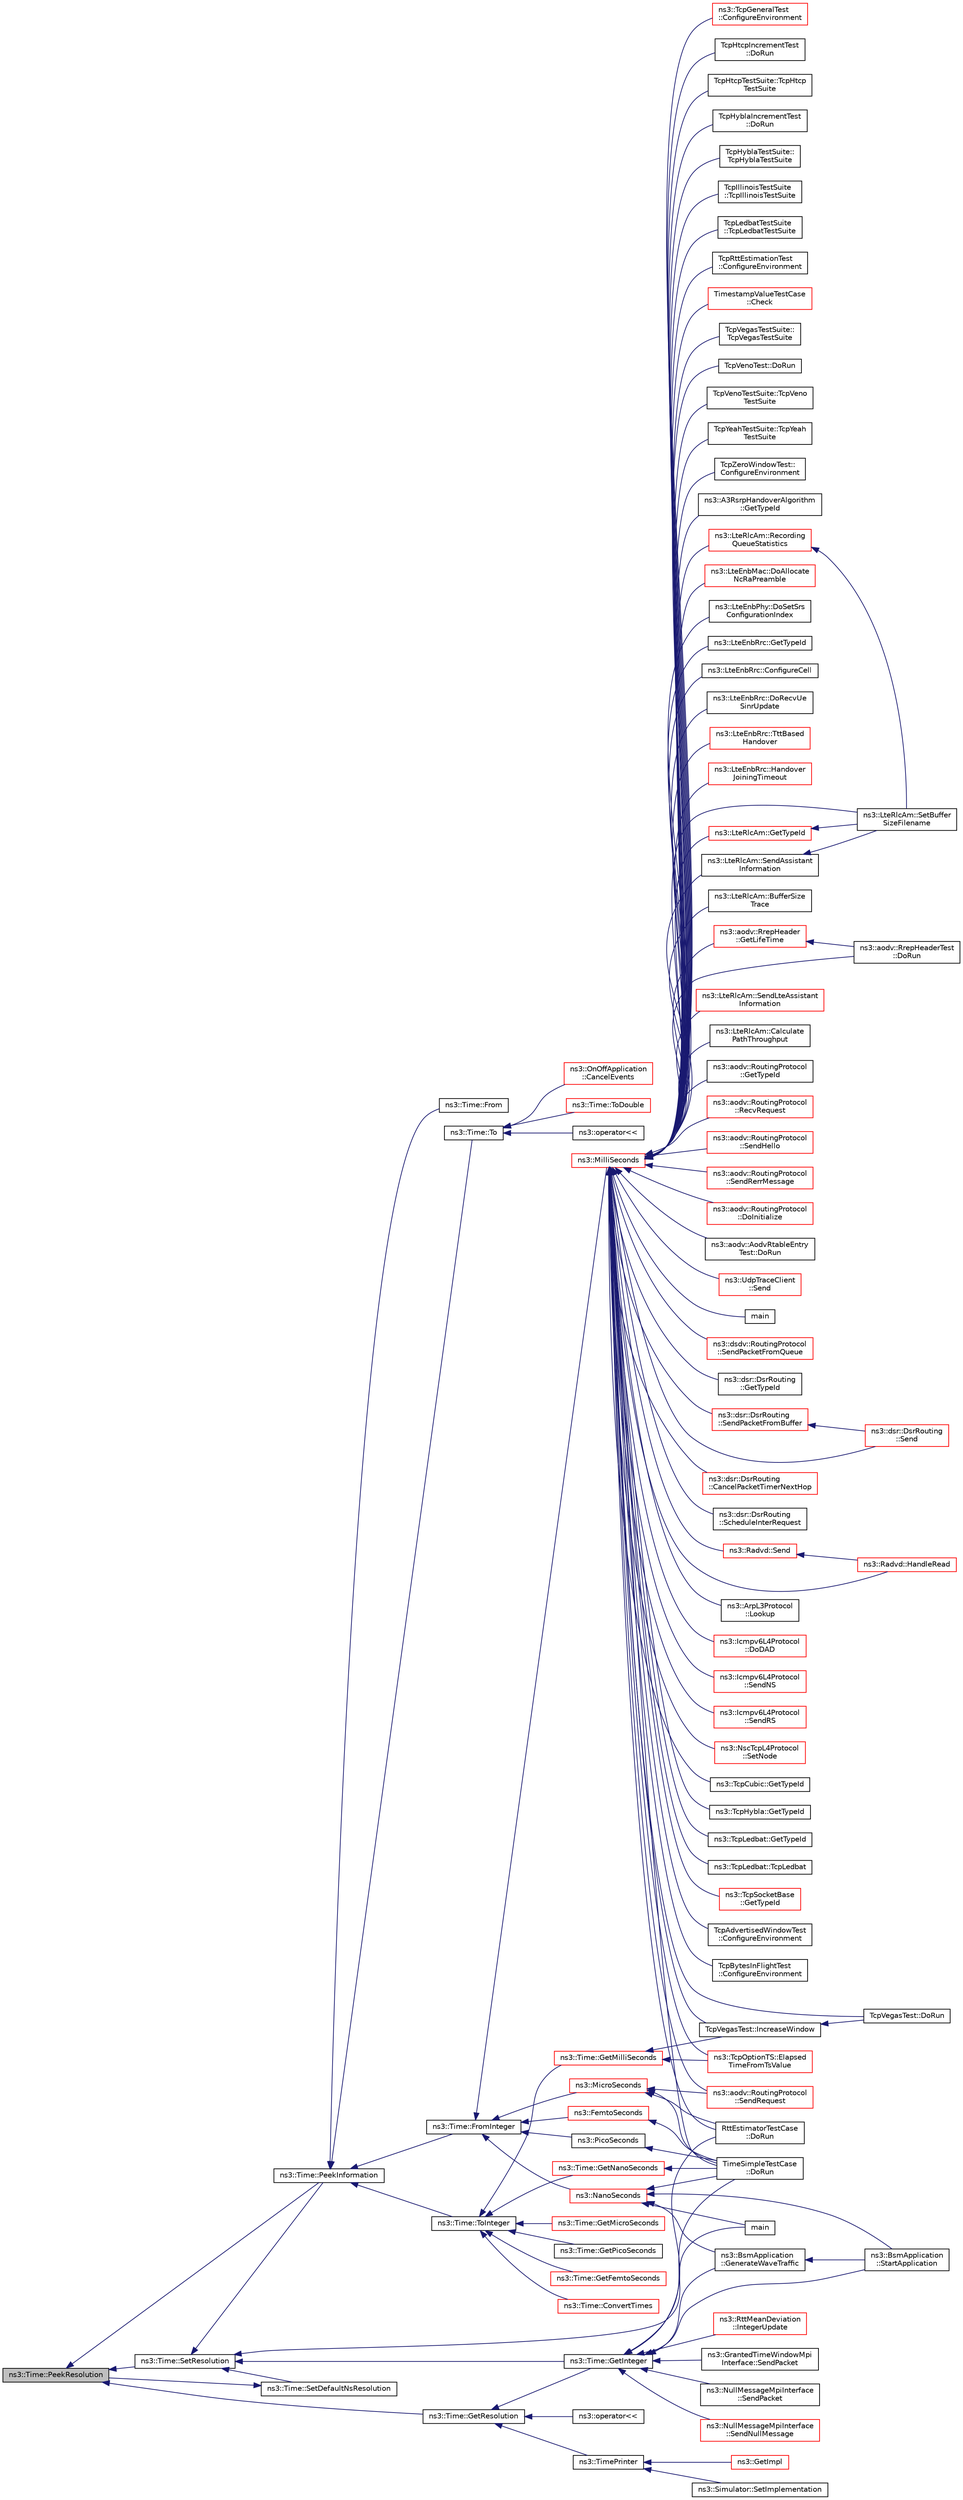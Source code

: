 digraph "ns3::Time::PeekResolution"
{
  edge [fontname="Helvetica",fontsize="10",labelfontname="Helvetica",labelfontsize="10"];
  node [fontname="Helvetica",fontsize="10",shape=record];
  rankdir="LR";
  Node1 [label="ns3::Time::PeekResolution",height=0.2,width=0.4,color="black", fillcolor="grey75", style="filled", fontcolor="black"];
  Node1 -> Node2 [dir="back",color="midnightblue",fontsize="10",style="solid"];
  Node2 [label="ns3::Time::PeekInformation",height=0.2,width=0.4,color="black", fillcolor="white", style="filled",URL="$dc/d04/classns3_1_1Time.html#a0b023c55c20582aa7c1781aacf128034"];
  Node2 -> Node3 [dir="back",color="midnightblue",fontsize="10",style="solid"];
  Node3 [label="ns3::Time::FromInteger",height=0.2,width=0.4,color="black", fillcolor="white", style="filled",URL="$dc/d04/classns3_1_1Time.html#a3e742c67b2764e75ff95f9b754d43fe9"];
  Node3 -> Node4 [dir="back",color="midnightblue",fontsize="10",style="solid"];
  Node4 [label="ns3::MilliSeconds",height=0.2,width=0.4,color="red", fillcolor="white", style="filled",URL="$d1/dec/group__timecivil.html#gaf26127cf4571146b83a92ee18679c7a9"];
  Node4 -> Node5 [dir="back",color="midnightblue",fontsize="10",style="solid"];
  Node5 [label="ns3::aodv::RrepHeader\l::GetLifeTime",height=0.2,width=0.4,color="red", fillcolor="white", style="filled",URL="$df/d54/classns3_1_1aodv_1_1RrepHeader.html#a00d049d8a26e6c3de8e1b62bda522a26"];
  Node5 -> Node6 [dir="back",color="midnightblue",fontsize="10",style="solid"];
  Node6 [label="ns3::aodv::RrepHeaderTest\l::DoRun",height=0.2,width=0.4,color="black", fillcolor="white", style="filled",URL="$d8/d49/structns3_1_1aodv_1_1RrepHeaderTest.html#a738960399e10020c091c3b87085f16cd",tooltip="Implementation to actually run this TestCase. "];
  Node4 -> Node7 [dir="back",color="midnightblue",fontsize="10",style="solid"];
  Node7 [label="ns3::aodv::RoutingProtocol\l::GetTypeId",height=0.2,width=0.4,color="black", fillcolor="white", style="filled",URL="$db/dd0/classns3_1_1aodv_1_1RoutingProtocol.html#a430a9cb799a51fc76e8e1580edf5f413"];
  Node4 -> Node8 [dir="back",color="midnightblue",fontsize="10",style="solid"];
  Node8 [label="ns3::aodv::RoutingProtocol\l::SendRequest",height=0.2,width=0.4,color="red", fillcolor="white", style="filled",URL="$db/dd0/classns3_1_1aodv_1_1RoutingProtocol.html#a483f8df4d7855b2a71e506f665ca0828",tooltip="Send RREQ. "];
  Node4 -> Node9 [dir="back",color="midnightblue",fontsize="10",style="solid"];
  Node9 [label="ns3::aodv::RoutingProtocol\l::RecvRequest",height=0.2,width=0.4,color="red", fillcolor="white", style="filled",URL="$db/dd0/classns3_1_1aodv_1_1RoutingProtocol.html#adc8555f0e1e8ba05ea80a412b412d064",tooltip="Receive RREQ. "];
  Node4 -> Node10 [dir="back",color="midnightblue",fontsize="10",style="solid"];
  Node10 [label="ns3::aodv::RoutingProtocol\l::SendHello",height=0.2,width=0.4,color="red", fillcolor="white", style="filled",URL="$db/dd0/classns3_1_1aodv_1_1RoutingProtocol.html#a1b772ee4eda1d3dae376dac6926c0dcf",tooltip="Send hello. "];
  Node4 -> Node11 [dir="back",color="midnightblue",fontsize="10",style="solid"];
  Node11 [label="ns3::aodv::RoutingProtocol\l::SendRerrMessage",height=0.2,width=0.4,color="red", fillcolor="white", style="filled",URL="$db/dd0/classns3_1_1aodv_1_1RoutingProtocol.html#abc216040fe7b7ac100ea7bf2ce9a0bdb",tooltip="Forward RERR. "];
  Node4 -> Node12 [dir="back",color="midnightblue",fontsize="10",style="solid"];
  Node12 [label="ns3::aodv::RoutingProtocol\l::DoInitialize",height=0.2,width=0.4,color="red", fillcolor="white", style="filled",URL="$db/dd0/classns3_1_1aodv_1_1RoutingProtocol.html#ae42c9385e8ede77f42fdb575e26ef880"];
  Node4 -> Node6 [dir="back",color="midnightblue",fontsize="10",style="solid"];
  Node4 -> Node13 [dir="back",color="midnightblue",fontsize="10",style="solid"];
  Node13 [label="ns3::aodv::AodvRtableEntry\lTest::DoRun",height=0.2,width=0.4,color="black", fillcolor="white", style="filled",URL="$d1/de6/structns3_1_1aodv_1_1AodvRtableEntryTest.html#ad1739d41fc9618c26b8c43e9ad45a60b",tooltip="Implementation to actually run this TestCase. "];
  Node4 -> Node14 [dir="back",color="midnightblue",fontsize="10",style="solid"];
  Node14 [label="ns3::UdpTraceClient\l::Send",height=0.2,width=0.4,color="red", fillcolor="white", style="filled",URL="$d4/d5a/structns3_1_1UdpTraceClient.html#a050aa4d5fea933c1093099846259f6ce",tooltip="Send a packet. "];
  Node4 -> Node15 [dir="back",color="midnightblue",fontsize="10",style="solid"];
  Node15 [label="main",height=0.2,width=0.4,color="black", fillcolor="white", style="filled",URL="$d0/d88/csma-bridge-one-hop_8cc.html#a0ddf1224851353fc92bfbff6f499fa97"];
  Node4 -> Node16 [dir="back",color="midnightblue",fontsize="10",style="solid"];
  Node16 [label="TimeSimpleTestCase\l::DoRun",height=0.2,width=0.4,color="black", fillcolor="white", style="filled",URL="$d7/d25/classTimeSimpleTestCase.html#a4420daddc0f37503638626397ec83f41",tooltip="Implementation to actually run this TestCase. "];
  Node4 -> Node17 [dir="back",color="midnightblue",fontsize="10",style="solid"];
  Node17 [label="ns3::dsdv::RoutingProtocol\l::SendPacketFromQueue",height=0.2,width=0.4,color="red", fillcolor="white", style="filled",URL="$de/dca/classns3_1_1dsdv_1_1RoutingProtocol.html#a9359912928dc5b8dc851366a78c0cc8c"];
  Node4 -> Node18 [dir="back",color="midnightblue",fontsize="10",style="solid"];
  Node18 [label="ns3::dsr::DsrRouting\l::GetTypeId",height=0.2,width=0.4,color="black", fillcolor="white", style="filled",URL="$df/d32/classns3_1_1dsr_1_1DsrRouting.html#add1c578a2b05d4e9bdd3d983b2e3b4ae",tooltip="Get the type identificator. "];
  Node4 -> Node19 [dir="back",color="midnightblue",fontsize="10",style="solid"];
  Node19 [label="ns3::dsr::DsrRouting\l::Send",height=0.2,width=0.4,color="red", fillcolor="white", style="filled",URL="$df/d32/classns3_1_1dsr_1_1DsrRouting.html#af67eeb07193d10db8308cb4ecbe08b02",tooltip="This function is called by higher layer protocol when sending packets. "];
  Node4 -> Node20 [dir="back",color="midnightblue",fontsize="10",style="solid"];
  Node20 [label="ns3::dsr::DsrRouting\l::SendPacketFromBuffer",height=0.2,width=0.4,color="red", fillcolor="white", style="filled",URL="$df/d32/classns3_1_1dsr_1_1DsrRouting.html#a1a862a16f3a5527f9425763864ac3e80",tooltip="This function is responsible for sending out data packets when have route, if no route found..."];
  Node20 -> Node19 [dir="back",color="midnightblue",fontsize="10",style="solid"];
  Node4 -> Node21 [dir="back",color="midnightblue",fontsize="10",style="solid"];
  Node21 [label="ns3::dsr::DsrRouting\l::CancelPacketTimerNextHop",height=0.2,width=0.4,color="red", fillcolor="white", style="filled",URL="$df/d32/classns3_1_1dsr_1_1DsrRouting.html#a215e6fcab10ee0d744a657f0af2695c6",tooltip="Cancel the packet retransmission timer for a all maintenance entries with nextHop address..."];
  Node4 -> Node22 [dir="back",color="midnightblue",fontsize="10",style="solid"];
  Node22 [label="ns3::dsr::DsrRouting\l::ScheduleInterRequest",height=0.2,width=0.4,color="black", fillcolor="white", style="filled",URL="$df/d32/classns3_1_1dsr_1_1DsrRouting.html#a03175efa8103d392d90298f2d8985a29",tooltip="Schedule the intermediate route request. "];
  Node4 -> Node23 [dir="back",color="midnightblue",fontsize="10",style="solid"];
  Node23 [label="ns3::Radvd::Send",height=0.2,width=0.4,color="red", fillcolor="white", style="filled",URL="$d5/dd8/classns3_1_1Radvd.html#a2dc4914b58690eaef190f38726d69bb2",tooltip="Send a packet. "];
  Node23 -> Node24 [dir="back",color="midnightblue",fontsize="10",style="solid"];
  Node24 [label="ns3::Radvd::HandleRead",height=0.2,width=0.4,color="red", fillcolor="white", style="filled",URL="$d5/dd8/classns3_1_1Radvd.html#a75cc828bc07117551ab886d986590045",tooltip="Handle received packet, especially router solicitation. "];
  Node4 -> Node24 [dir="back",color="midnightblue",fontsize="10",style="solid"];
  Node4 -> Node25 [dir="back",color="midnightblue",fontsize="10",style="solid"];
  Node25 [label="ns3::ArpL3Protocol\l::Lookup",height=0.2,width=0.4,color="black", fillcolor="white", style="filled",URL="$de/d05/classns3_1_1ArpL3Protocol.html#a11df282c1ae9cd812160b309fafc73d1",tooltip="Perform an ARP lookup. "];
  Node4 -> Node26 [dir="back",color="midnightblue",fontsize="10",style="solid"];
  Node26 [label="ns3::Icmpv6L4Protocol\l::DoDAD",height=0.2,width=0.4,color="red", fillcolor="white", style="filled",URL="$d7/d1d/classns3_1_1Icmpv6L4Protocol.html#a926ea8e638e30cee8c3c17d4141f3f58",tooltip="Do the Duplication Address Detection (DAD). It consists in sending a NS with our IPv6 as target..."];
  Node4 -> Node27 [dir="back",color="midnightblue",fontsize="10",style="solid"];
  Node27 [label="ns3::Icmpv6L4Protocol\l::SendNS",height=0.2,width=0.4,color="red", fillcolor="white", style="filled",URL="$d7/d1d/classns3_1_1Icmpv6L4Protocol.html#aacd8a4ff185f48e74f4c4b8dc0da4398",tooltip="Send a Neighbor Solicitation. "];
  Node4 -> Node28 [dir="back",color="midnightblue",fontsize="10",style="solid"];
  Node28 [label="ns3::Icmpv6L4Protocol\l::SendRS",height=0.2,width=0.4,color="red", fillcolor="white", style="filled",URL="$d7/d1d/classns3_1_1Icmpv6L4Protocol.html#aaf09883d79f1a055df31d23089a0ea3b",tooltip="Send a Router Solicitation. "];
  Node4 -> Node29 [dir="back",color="midnightblue",fontsize="10",style="solid"];
  Node29 [label="ns3::NscTcpL4Protocol\l::SetNode",height=0.2,width=0.4,color="red", fillcolor="white", style="filled",URL="$dd/dfe/classns3_1_1NscTcpL4Protocol.html#a4ed1c16d77da3bc0154c71f623a0f445"];
  Node4 -> Node30 [dir="back",color="midnightblue",fontsize="10",style="solid"];
  Node30 [label="ns3::TcpCubic::GetTypeId",height=0.2,width=0.4,color="black", fillcolor="white", style="filled",URL="$d3/dc3/classns3_1_1TcpCubic.html#ad27bba0e96569c29fcd76e7926e96e75",tooltip="Get the type ID. "];
  Node4 -> Node31 [dir="back",color="midnightblue",fontsize="10",style="solid"];
  Node31 [label="ns3::TcpHybla::GetTypeId",height=0.2,width=0.4,color="black", fillcolor="white", style="filled",URL="$d6/def/classns3_1_1TcpHybla.html#ab0713a818be55782fe433232f5cbc412",tooltip="Get the type ID. "];
  Node4 -> Node32 [dir="back",color="midnightblue",fontsize="10",style="solid"];
  Node32 [label="ns3::TcpLedbat::GetTypeId",height=0.2,width=0.4,color="black", fillcolor="white", style="filled",URL="$dc/d18/classns3_1_1TcpLedbat.html#a3b7785bb378bd0af12ac9d2f9af330db",tooltip="Get the type ID. "];
  Node4 -> Node33 [dir="back",color="midnightblue",fontsize="10",style="solid"];
  Node33 [label="ns3::TcpLedbat::TcpLedbat",height=0.2,width=0.4,color="black", fillcolor="white", style="filled",URL="$dc/d18/classns3_1_1TcpLedbat.html#a8ce24fa585b0a39bd74faec66d6ae3d8"];
  Node4 -> Node34 [dir="back",color="midnightblue",fontsize="10",style="solid"];
  Node34 [label="ns3::TcpOptionTS::Elapsed\lTimeFromTsValue",height=0.2,width=0.4,color="red", fillcolor="white", style="filled",URL="$d0/dbe/classns3_1_1TcpOptionTS.html#a43934610282898ab9631acb58f2bd35e",tooltip="Estimate the Time elapsed from a TS echo value. "];
  Node4 -> Node35 [dir="back",color="midnightblue",fontsize="10",style="solid"];
  Node35 [label="ns3::TcpSocketBase\l::GetTypeId",height=0.2,width=0.4,color="red", fillcolor="white", style="filled",URL="$d1/d45/classns3_1_1TcpSocketBase.html#a7aa3d6dfe929e6b61ead2217bc5a646a",tooltip="Get the type ID. "];
  Node4 -> Node36 [dir="back",color="midnightblue",fontsize="10",style="solid"];
  Node36 [label="RttEstimatorTestCase\l::DoRun",height=0.2,width=0.4,color="black", fillcolor="white", style="filled",URL="$dc/dc8/classRttEstimatorTestCase.html#a0f7b32f862450cf750923c9be8ec0918",tooltip="Implementation to actually run this TestCase. "];
  Node4 -> Node37 [dir="back",color="midnightblue",fontsize="10",style="solid"];
  Node37 [label="TcpAdvertisedWindowTest\l::ConfigureEnvironment",height=0.2,width=0.4,color="black", fillcolor="white", style="filled",URL="$d2/dd3/classTcpAdvertisedWindowTest.html#a32f6b3ef9a883c098a69ed55dbf21630",tooltip="Change the configuration of the evironment. "];
  Node4 -> Node38 [dir="back",color="midnightblue",fontsize="10",style="solid"];
  Node38 [label="TcpBytesInFlightTest\l::ConfigureEnvironment",height=0.2,width=0.4,color="black", fillcolor="white", style="filled",URL="$d7/d15/classTcpBytesInFlightTest.html#a09c98c951bad56eff605cffc7f52081d",tooltip="Configure the test. "];
  Node4 -> Node39 [dir="back",color="midnightblue",fontsize="10",style="solid"];
  Node39 [label="ns3::TcpGeneralTest\l::ConfigureEnvironment",height=0.2,width=0.4,color="red", fillcolor="white", style="filled",URL="$d2/dfd/classns3_1_1TcpGeneralTest.html#abd4e42807a8d2b13dcd207131af12c3b",tooltip="Change the configuration of the evironment. "];
  Node4 -> Node40 [dir="back",color="midnightblue",fontsize="10",style="solid"];
  Node40 [label="TcpHtcpIncrementTest\l::DoRun",height=0.2,width=0.4,color="black", fillcolor="white", style="filled",URL="$d3/d15/classTcpHtcpIncrementTest.html#a0fa1bb539a4ff1b134949e80608d0ffa",tooltip="Since the calculation depends on the throughput and its associated timing, we schedule a few exact ev..."];
  Node4 -> Node41 [dir="back",color="midnightblue",fontsize="10",style="solid"];
  Node41 [label="TcpHtcpTestSuite::TcpHtcp\lTestSuite",height=0.2,width=0.4,color="black", fillcolor="white", style="filled",URL="$dc/d2f/classTcpHtcpTestSuite.html#a194239641e79f73ec775fc415d8119a2"];
  Node4 -> Node42 [dir="back",color="midnightblue",fontsize="10",style="solid"];
  Node42 [label="TcpHyblaIncrementTest\l::DoRun",height=0.2,width=0.4,color="black", fillcolor="white", style="filled",URL="$d9/d57/classTcpHyblaIncrementTest.html#a22a9600b99784b480e1b615803cf9b1c",tooltip="Implementation to actually run this TestCase. "];
  Node4 -> Node43 [dir="back",color="midnightblue",fontsize="10",style="solid"];
  Node43 [label="TcpHyblaTestSuite::\lTcpHyblaTestSuite",height=0.2,width=0.4,color="black", fillcolor="white", style="filled",URL="$d9/d29/classTcpHyblaTestSuite.html#ab0c48cf5f9b61f77e97fd137fe237779"];
  Node4 -> Node44 [dir="back",color="midnightblue",fontsize="10",style="solid"];
  Node44 [label="TcpIllinoisTestSuite\l::TcpIllinoisTestSuite",height=0.2,width=0.4,color="black", fillcolor="white", style="filled",URL="$d8/d67/classTcpIllinoisTestSuite.html#ac6cc20371834fd97087dc973fd117599"];
  Node4 -> Node45 [dir="back",color="midnightblue",fontsize="10",style="solid"];
  Node45 [label="TcpLedbatTestSuite\l::TcpLedbatTestSuite",height=0.2,width=0.4,color="black", fillcolor="white", style="filled",URL="$db/dfc/classTcpLedbatTestSuite.html#ace7bd1462f5b773fb3c628f84c5063e9"];
  Node4 -> Node46 [dir="back",color="midnightblue",fontsize="10",style="solid"];
  Node46 [label="TcpRttEstimationTest\l::ConfigureEnvironment",height=0.2,width=0.4,color="black", fillcolor="white", style="filled",URL="$dc/deb/classTcpRttEstimationTest.html#a2f03b64bf5e45e2c66446fe8887685a2",tooltip="Change the configuration of the evironment. "];
  Node4 -> Node47 [dir="back",color="midnightblue",fontsize="10",style="solid"];
  Node47 [label="TimestampValueTestCase\l::Check",height=0.2,width=0.4,color="red", fillcolor="white", style="filled",URL="$df/df9/classTimestampValueTestCase.html#acde3ba3966f65c93c76c2ea6fb412216",tooltip="Perform the test checks. "];
  Node4 -> Node48 [dir="back",color="midnightblue",fontsize="10",style="solid"];
  Node48 [label="TcpVegasTest::DoRun",height=0.2,width=0.4,color="black", fillcolor="white", style="filled",URL="$df/d88/classTcpVegasTest.html#a00eaa735d1666ec15d51ad98cf584087",tooltip="Implementation to actually run this TestCase. "];
  Node4 -> Node49 [dir="back",color="midnightblue",fontsize="10",style="solid"];
  Node49 [label="TcpVegasTest::IncreaseWindow",height=0.2,width=0.4,color="black", fillcolor="white", style="filled",URL="$df/d88/classTcpVegasTest.html#a87d311143a7c0f4d91624641965b1ced",tooltip="Increases the TCP window. "];
  Node49 -> Node48 [dir="back",color="midnightblue",fontsize="10",style="solid"];
  Node4 -> Node50 [dir="back",color="midnightblue",fontsize="10",style="solid"];
  Node50 [label="TcpVegasTestSuite::\lTcpVegasTestSuite",height=0.2,width=0.4,color="black", fillcolor="white", style="filled",URL="$d7/d8e/classTcpVegasTestSuite.html#a29c09d70112ba279c65c1950fd9d8f31"];
  Node4 -> Node51 [dir="back",color="midnightblue",fontsize="10",style="solid"];
  Node51 [label="TcpVenoTest::DoRun",height=0.2,width=0.4,color="black", fillcolor="white", style="filled",URL="$db/d48/classTcpVenoTest.html#ac9a8c938515295419b597b999c724100",tooltip="Implementation to actually run this TestCase. "];
  Node4 -> Node52 [dir="back",color="midnightblue",fontsize="10",style="solid"];
  Node52 [label="TcpVenoTestSuite::TcpVeno\lTestSuite",height=0.2,width=0.4,color="black", fillcolor="white", style="filled",URL="$df/d2c/classTcpVenoTestSuite.html#aa0e2d08bba1842a251573e2641358c23"];
  Node4 -> Node53 [dir="back",color="midnightblue",fontsize="10",style="solid"];
  Node53 [label="TcpYeahTestSuite::TcpYeah\lTestSuite",height=0.2,width=0.4,color="black", fillcolor="white", style="filled",URL="$da/d6f/classTcpYeahTestSuite.html#a10fa514fc988f5ebc4b00c4bc9e34b48"];
  Node4 -> Node54 [dir="back",color="midnightblue",fontsize="10",style="solid"];
  Node54 [label="TcpZeroWindowTest::\lConfigureEnvironment",height=0.2,width=0.4,color="black", fillcolor="white", style="filled",URL="$d1/db9/classTcpZeroWindowTest.html#ac5468dca75edd6211d8edb9e5104b405",tooltip="Change the configuration of the evironment. "];
  Node4 -> Node55 [dir="back",color="midnightblue",fontsize="10",style="solid"];
  Node55 [label="ns3::A3RsrpHandoverAlgorithm\l::GetTypeId",height=0.2,width=0.4,color="black", fillcolor="white", style="filled",URL="$d4/d3b/classns3_1_1A3RsrpHandoverAlgorithm.html#a360823d5e9ad02bb52aa7cb15b54c582"];
  Node4 -> Node56 [dir="back",color="midnightblue",fontsize="10",style="solid"];
  Node56 [label="ns3::LteEnbMac::DoAllocate\lNcRaPreamble",height=0.2,width=0.4,color="red", fillcolor="white", style="filled",URL="$d5/d3a/classns3_1_1LteEnbMac.html#ac4fcd278ef3da6ee6d070f9d990428db"];
  Node4 -> Node57 [dir="back",color="midnightblue",fontsize="10",style="solid"];
  Node57 [label="ns3::LteEnbPhy::DoSetSrs\lConfigurationIndex",height=0.2,width=0.4,color="black", fillcolor="white", style="filled",URL="$d3/d51/classns3_1_1LteEnbPhy.html#a653797be2decd49ea8ccd35c79678e18"];
  Node4 -> Node58 [dir="back",color="midnightblue",fontsize="10",style="solid"];
  Node58 [label="ns3::LteEnbRrc::GetTypeId",height=0.2,width=0.4,color="black", fillcolor="white", style="filled",URL="$de/d65/classns3_1_1LteEnbRrc.html#a190eb3b4dd8f551a205878eceddac013"];
  Node4 -> Node59 [dir="back",color="midnightblue",fontsize="10",style="solid"];
  Node59 [label="ns3::LteEnbRrc::ConfigureCell",height=0.2,width=0.4,color="black", fillcolor="white", style="filled",URL="$de/d65/classns3_1_1LteEnbRrc.html#a28baabf29624b37f55d017665be407c0",tooltip="Configure cell-specific parameters. "];
  Node4 -> Node60 [dir="back",color="midnightblue",fontsize="10",style="solid"];
  Node60 [label="ns3::LteEnbRrc::DoRecvUe\lSinrUpdate",height=0.2,width=0.4,color="black", fillcolor="white", style="filled",URL="$de/d65/classns3_1_1LteEnbRrc.html#a115b66a977332492cc0dd6c3703dea2c"];
  Node4 -> Node61 [dir="back",color="midnightblue",fontsize="10",style="solid"];
  Node61 [label="ns3::LteEnbRrc::TttBased\lHandover",height=0.2,width=0.4,color="red", fillcolor="white", style="filled",URL="$de/d65/classns3_1_1LteEnbRrc.html#a3f879b8dee06a9daf27e4c1b9f2a9099"];
  Node4 -> Node62 [dir="back",color="midnightblue",fontsize="10",style="solid"];
  Node62 [label="ns3::LteEnbRrc::Handover\lJoiningTimeout",height=0.2,width=0.4,color="red", fillcolor="white", style="filled",URL="$de/d65/classns3_1_1LteEnbRrc.html#a8374075a52ca40290d3f15e253ef94ff"];
  Node4 -> Node63 [dir="back",color="midnightblue",fontsize="10",style="solid"];
  Node63 [label="ns3::LteRlcAm::GetTypeId",height=0.2,width=0.4,color="red", fillcolor="white", style="filled",URL="$d0/d4c/classns3_1_1LteRlcAm.html#a28143176a465769583d9db0b4b36b91b"];
  Node63 -> Node64 [dir="back",color="midnightblue",fontsize="10",style="solid"];
  Node64 [label="ns3::LteRlcAm::SetBuffer\lSizeFilename",height=0.2,width=0.4,color="black", fillcolor="white", style="filled",URL="$d0/d4c/classns3_1_1LteRlcAm.html#a8dc824904cb52c426acc6b778c05eab5"];
  Node4 -> Node65 [dir="back",color="midnightblue",fontsize="10",style="solid"];
  Node65 [label="ns3::LteRlcAm::BufferSize\lTrace",height=0.2,width=0.4,color="black", fillcolor="white", style="filled",URL="$d0/d4c/classns3_1_1LteRlcAm.html#add3deab7ad7c96b571cea35aa28308c5"];
  Node4 -> Node64 [dir="back",color="midnightblue",fontsize="10",style="solid"];
  Node4 -> Node66 [dir="back",color="midnightblue",fontsize="10",style="solid"];
  Node66 [label="ns3::LteRlcAm::SendAssistant\lInformation",height=0.2,width=0.4,color="black", fillcolor="white", style="filled",URL="$d0/d4c/classns3_1_1LteRlcAm.html#a2be4deb8b579e4cc90ed97a0f79f7db7"];
  Node66 -> Node64 [dir="back",color="midnightblue",fontsize="10",style="solid"];
  Node4 -> Node67 [dir="back",color="midnightblue",fontsize="10",style="solid"];
  Node67 [label="ns3::LteRlcAm::SendLteAssistant\lInformation",height=0.2,width=0.4,color="red", fillcolor="white", style="filled",URL="$d0/d4c/classns3_1_1LteRlcAm.html#a5aae277d58b87abb89b62464ea6e7d9e"];
  Node4 -> Node68 [dir="back",color="midnightblue",fontsize="10",style="solid"];
  Node68 [label="ns3::LteRlcAm::Calculate\lPathThroughput",height=0.2,width=0.4,color="black", fillcolor="white", style="filled",URL="$d0/d4c/classns3_1_1LteRlcAm.html#ab0667dd0c5a687aeb730b0cdbcf25822"];
  Node4 -> Node69 [dir="back",color="midnightblue",fontsize="10",style="solid"];
  Node69 [label="ns3::LteRlcAm::Recording\lQueueStatistics",height=0.2,width=0.4,color="red", fillcolor="white", style="filled",URL="$d0/d4c/classns3_1_1LteRlcAm.html#a68bcab2d7b245b5efacac3198ef78ba2"];
  Node69 -> Node64 [dir="back",color="midnightblue",fontsize="10",style="solid"];
  Node3 -> Node70 [dir="back",color="midnightblue",fontsize="10",style="solid"];
  Node70 [label="ns3::MicroSeconds",height=0.2,width=0.4,color="red", fillcolor="white", style="filled",URL="$d1/dec/group__timecivil.html#ga17465a639c8d1464e76538afdd78a9f0"];
  Node70 -> Node8 [dir="back",color="midnightblue",fontsize="10",style="solid"];
  Node70 -> Node16 [dir="back",color="midnightblue",fontsize="10",style="solid"];
  Node70 -> Node36 [dir="back",color="midnightblue",fontsize="10",style="solid"];
  Node3 -> Node71 [dir="back",color="midnightblue",fontsize="10",style="solid"];
  Node71 [label="ns3::NanoSeconds",height=0.2,width=0.4,color="red", fillcolor="white", style="filled",URL="$d1/dec/group__timecivil.html#ga281d64bcb4dad96267d83c7688ec433f"];
  Node71 -> Node72 [dir="back",color="midnightblue",fontsize="10",style="solid"];
  Node72 [label="main",height=0.2,width=0.4,color="black", fillcolor="white", style="filled",URL="$dd/d8e/sample-log-time-format_8cc.html#a0ddf1224851353fc92bfbff6f499fa97"];
  Node71 -> Node16 [dir="back",color="midnightblue",fontsize="10",style="solid"];
  Node71 -> Node73 [dir="back",color="midnightblue",fontsize="10",style="solid"];
  Node73 [label="ns3::BsmApplication\l::StartApplication",height=0.2,width=0.4,color="black", fillcolor="white", style="filled",URL="$d9/ddb/classns3_1_1BsmApplication.html#a2caf2e381d781dfde58e39f19a220523",tooltip="Called at time specified by Start. "];
  Node71 -> Node74 [dir="back",color="midnightblue",fontsize="10",style="solid"];
  Node74 [label="ns3::BsmApplication\l::GenerateWaveTraffic",height=0.2,width=0.4,color="black", fillcolor="white", style="filled",URL="$d9/ddb/classns3_1_1BsmApplication.html#a22a009e7512e5df69dd9b81f96d15f51",tooltip="Creates and transmits a WAVE BSM packet. "];
  Node74 -> Node73 [dir="back",color="midnightblue",fontsize="10",style="solid"];
  Node3 -> Node75 [dir="back",color="midnightblue",fontsize="10",style="solid"];
  Node75 [label="ns3::PicoSeconds",height=0.2,width=0.4,color="black", fillcolor="white", style="filled",URL="$d1/dec/group__timecivil.html#ga76fd2414c43c694447c6e290954c9f3a"];
  Node75 -> Node16 [dir="back",color="midnightblue",fontsize="10",style="solid"];
  Node3 -> Node76 [dir="back",color="midnightblue",fontsize="10",style="solid"];
  Node76 [label="ns3::FemtoSeconds",height=0.2,width=0.4,color="red", fillcolor="white", style="filled",URL="$d1/dec/group__timecivil.html#ga7df0af9e3ea0a71baeba0fbde1c54943"];
  Node76 -> Node16 [dir="back",color="midnightblue",fontsize="10",style="solid"];
  Node2 -> Node77 [dir="back",color="midnightblue",fontsize="10",style="solid"];
  Node77 [label="ns3::Time::From",height=0.2,width=0.4,color="black", fillcolor="white", style="filled",URL="$dc/d04/classns3_1_1Time.html#a132d87a88dbff816f6aeea2d7244c3ae"];
  Node2 -> Node78 [dir="back",color="midnightblue",fontsize="10",style="solid"];
  Node78 [label="ns3::Time::ToInteger",height=0.2,width=0.4,color="black", fillcolor="white", style="filled",URL="$dc/d04/classns3_1_1Time.html#a0c9c8fb9ec7222c7799c1081f14f6031"];
  Node78 -> Node79 [dir="back",color="midnightblue",fontsize="10",style="solid"];
  Node79 [label="ns3::Time::GetMilliSeconds",height=0.2,width=0.4,color="red", fillcolor="white", style="filled",URL="$dc/d04/classns3_1_1Time.html#aba3428a8b6c4c8d9014ce44145081f34"];
  Node79 -> Node34 [dir="back",color="midnightblue",fontsize="10",style="solid"];
  Node79 -> Node49 [dir="back",color="midnightblue",fontsize="10",style="solid"];
  Node78 -> Node80 [dir="back",color="midnightblue",fontsize="10",style="solid"];
  Node80 [label="ns3::Time::GetMicroSeconds",height=0.2,width=0.4,color="red", fillcolor="white", style="filled",URL="$dc/d04/classns3_1_1Time.html#a2542b9273c336da11fcaf54e8bc6e4c8"];
  Node78 -> Node81 [dir="back",color="midnightblue",fontsize="10",style="solid"];
  Node81 [label="ns3::Time::GetNanoSeconds",height=0.2,width=0.4,color="red", fillcolor="white", style="filled",URL="$dc/d04/classns3_1_1Time.html#a2fdb7bf0e1f5cd93b6149cb37bbb7f08"];
  Node81 -> Node16 [dir="back",color="midnightblue",fontsize="10",style="solid"];
  Node78 -> Node82 [dir="back",color="midnightblue",fontsize="10",style="solid"];
  Node82 [label="ns3::Time::GetPicoSeconds",height=0.2,width=0.4,color="black", fillcolor="white", style="filled",URL="$dc/d04/classns3_1_1Time.html#a37d779ab1dc746255dd7a9864e5ea39b"];
  Node78 -> Node83 [dir="back",color="midnightblue",fontsize="10",style="solid"];
  Node83 [label="ns3::Time::GetFemtoSeconds",height=0.2,width=0.4,color="red", fillcolor="white", style="filled",URL="$dc/d04/classns3_1_1Time.html#a53f9fa38f86a0315515b1acaec5bba50"];
  Node78 -> Node84 [dir="back",color="midnightblue",fontsize="10",style="solid"];
  Node84 [label="ns3::Time::ConvertTimes",height=0.2,width=0.4,color="red", fillcolor="white", style="filled",URL="$dc/d04/classns3_1_1Time.html#ab9aa5b31389ff3d227e0eaf89250d787"];
  Node2 -> Node85 [dir="back",color="midnightblue",fontsize="10",style="solid"];
  Node85 [label="ns3::Time::To",height=0.2,width=0.4,color="black", fillcolor="white", style="filled",URL="$dc/d04/classns3_1_1Time.html#a04904d9cb915f816b62df3d4e65ce78c"];
  Node85 -> Node86 [dir="back",color="midnightblue",fontsize="10",style="solid"];
  Node86 [label="ns3::OnOffApplication\l::CancelEvents",height=0.2,width=0.4,color="red", fillcolor="white", style="filled",URL="$dc/d04/classns3_1_1OnOffApplication.html#afb253c6f54b73e7ca4599ad5541bce5c",tooltip="Cancel all pending events. "];
  Node85 -> Node87 [dir="back",color="midnightblue",fontsize="10",style="solid"];
  Node87 [label="ns3::Time::ToDouble",height=0.2,width=0.4,color="red", fillcolor="white", style="filled",URL="$dc/d04/classns3_1_1Time.html#a5fc320666cc3f9b379e64e9263e332b3"];
  Node85 -> Node88 [dir="back",color="midnightblue",fontsize="10",style="solid"];
  Node88 [label="ns3::operator\<\<",height=0.2,width=0.4,color="black", fillcolor="white", style="filled",URL="$d7/d2e/namespacens3.html#a347c51c1d8c261be30a8048ba717e0b0"];
  Node1 -> Node89 [dir="back",color="midnightblue",fontsize="10",style="solid"];
  Node89 [label="ns3::Time::SetResolution",height=0.2,width=0.4,color="black", fillcolor="white", style="filled",URL="$dc/d04/classns3_1_1Time.html#ac89165ba7715b66017a49c718f4aef09"];
  Node89 -> Node72 [dir="back",color="midnightblue",fontsize="10",style="solid"];
  Node89 -> Node90 [dir="back",color="midnightblue",fontsize="10",style="solid"];
  Node90 [label="ns3::Time::GetInteger",height=0.2,width=0.4,color="black", fillcolor="white", style="filled",URL="$dc/d04/classns3_1_1Time.html#a8c88e10860be3bc0cfabdbd92df42cff"];
  Node90 -> Node16 [dir="back",color="midnightblue",fontsize="10",style="solid"];
  Node90 -> Node91 [dir="back",color="midnightblue",fontsize="10",style="solid"];
  Node91 [label="ns3::RttMeanDeviation\l::IntegerUpdate",height=0.2,width=0.4,color="red", fillcolor="white", style="filled",URL="$d5/d30/classns3_1_1RttMeanDeviation.html#af64f76fb0e39c735425f56add7e6bdd0"];
  Node90 -> Node36 [dir="back",color="midnightblue",fontsize="10",style="solid"];
  Node90 -> Node92 [dir="back",color="midnightblue",fontsize="10",style="solid"];
  Node92 [label="ns3::GrantedTimeWindowMpi\lInterface::SendPacket",height=0.2,width=0.4,color="black", fillcolor="white", style="filled",URL="$da/db3/classns3_1_1GrantedTimeWindowMpiInterface.html#ac3b6bb4ae10c6e49001d664871b201c6"];
  Node90 -> Node93 [dir="back",color="midnightblue",fontsize="10",style="solid"];
  Node93 [label="ns3::NullMessageMpiInterface\l::SendPacket",height=0.2,width=0.4,color="black", fillcolor="white", style="filled",URL="$d0/d9f/classns3_1_1NullMessageMpiInterface.html#a5bef503661f681b69f0c69abda3ed25a"];
  Node90 -> Node94 [dir="back",color="midnightblue",fontsize="10",style="solid"];
  Node94 [label="ns3::NullMessageMpiInterface\l::SendNullMessage",height=0.2,width=0.4,color="red", fillcolor="white", style="filled",URL="$d0/d9f/classns3_1_1NullMessageMpiInterface.html#a92aad3a1cd808f9434cb231887f830de",tooltip="Send a Null Message to across the specified bundle. "];
  Node90 -> Node73 [dir="back",color="midnightblue",fontsize="10",style="solid"];
  Node90 -> Node74 [dir="back",color="midnightblue",fontsize="10",style="solid"];
  Node89 -> Node2 [dir="back",color="midnightblue",fontsize="10",style="solid"];
  Node89 -> Node95 [dir="back",color="midnightblue",fontsize="10",style="solid"];
  Node95 [label="ns3::Time::SetDefaultNsResolution",height=0.2,width=0.4,color="black", fillcolor="white", style="filled",URL="$dc/d04/classns3_1_1Time.html#a6a872e62f71dfa817fef2c549473d980"];
  Node95 -> Node1 [dir="back",color="midnightblue",fontsize="10",style="solid"];
  Node1 -> Node96 [dir="back",color="midnightblue",fontsize="10",style="solid"];
  Node96 [label="ns3::Time::GetResolution",height=0.2,width=0.4,color="black", fillcolor="white", style="filled",URL="$dc/d04/classns3_1_1Time.html#a1444f0f08b5e19f031157609e32fcf98"];
  Node96 -> Node90 [dir="back",color="midnightblue",fontsize="10",style="solid"];
  Node96 -> Node97 [dir="back",color="midnightblue",fontsize="10",style="solid"];
  Node97 [label="ns3::TimePrinter",height=0.2,width=0.4,color="black", fillcolor="white", style="filled",URL="$d8/dff/group__logging.html#gaaad3642e8247a056cd83001d805b0812"];
  Node97 -> Node98 [dir="back",color="midnightblue",fontsize="10",style="solid"];
  Node98 [label="ns3::GetImpl",height=0.2,width=0.4,color="red", fillcolor="white", style="filled",URL="$d4/d8b/group__simulator.html#ga42eb4eddad41528d4d99794a3dae3fd0",tooltip="Get the SimulatorImpl singleton. "];
  Node97 -> Node99 [dir="back",color="midnightblue",fontsize="10",style="solid"];
  Node99 [label="ns3::Simulator::SetImplementation",height=0.2,width=0.4,color="black", fillcolor="white", style="filled",URL="$d7/deb/classns3_1_1Simulator.html#ae9c56e0f229fd981f5fdf99650953473"];
  Node96 -> Node100 [dir="back",color="midnightblue",fontsize="10",style="solid"];
  Node100 [label="ns3::operator\<\<",height=0.2,width=0.4,color="black", fillcolor="white", style="filled",URL="$d9/d7d/group__time.html#ga4ca94481b071ac60d3126f33d61238bd",tooltip="Time output streamer. "];
}
